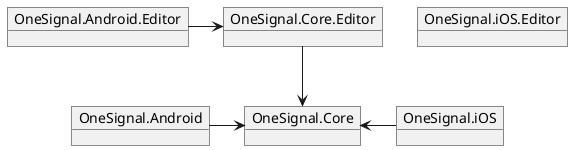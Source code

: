 @startuml
object "OneSignal.Core" as core
object "OneSignal.Core.Editor" as core_editor
object "OneSignal.Android" as android
object "OneSignal.Android.Editor" as android_editor
object "OneSignal.iOS" as ios
object "OneSignal.iOS.Editor" as ios_editor

android -> core
android_editor -> core_editor
core_editor --> core
core <- ios

@enduml